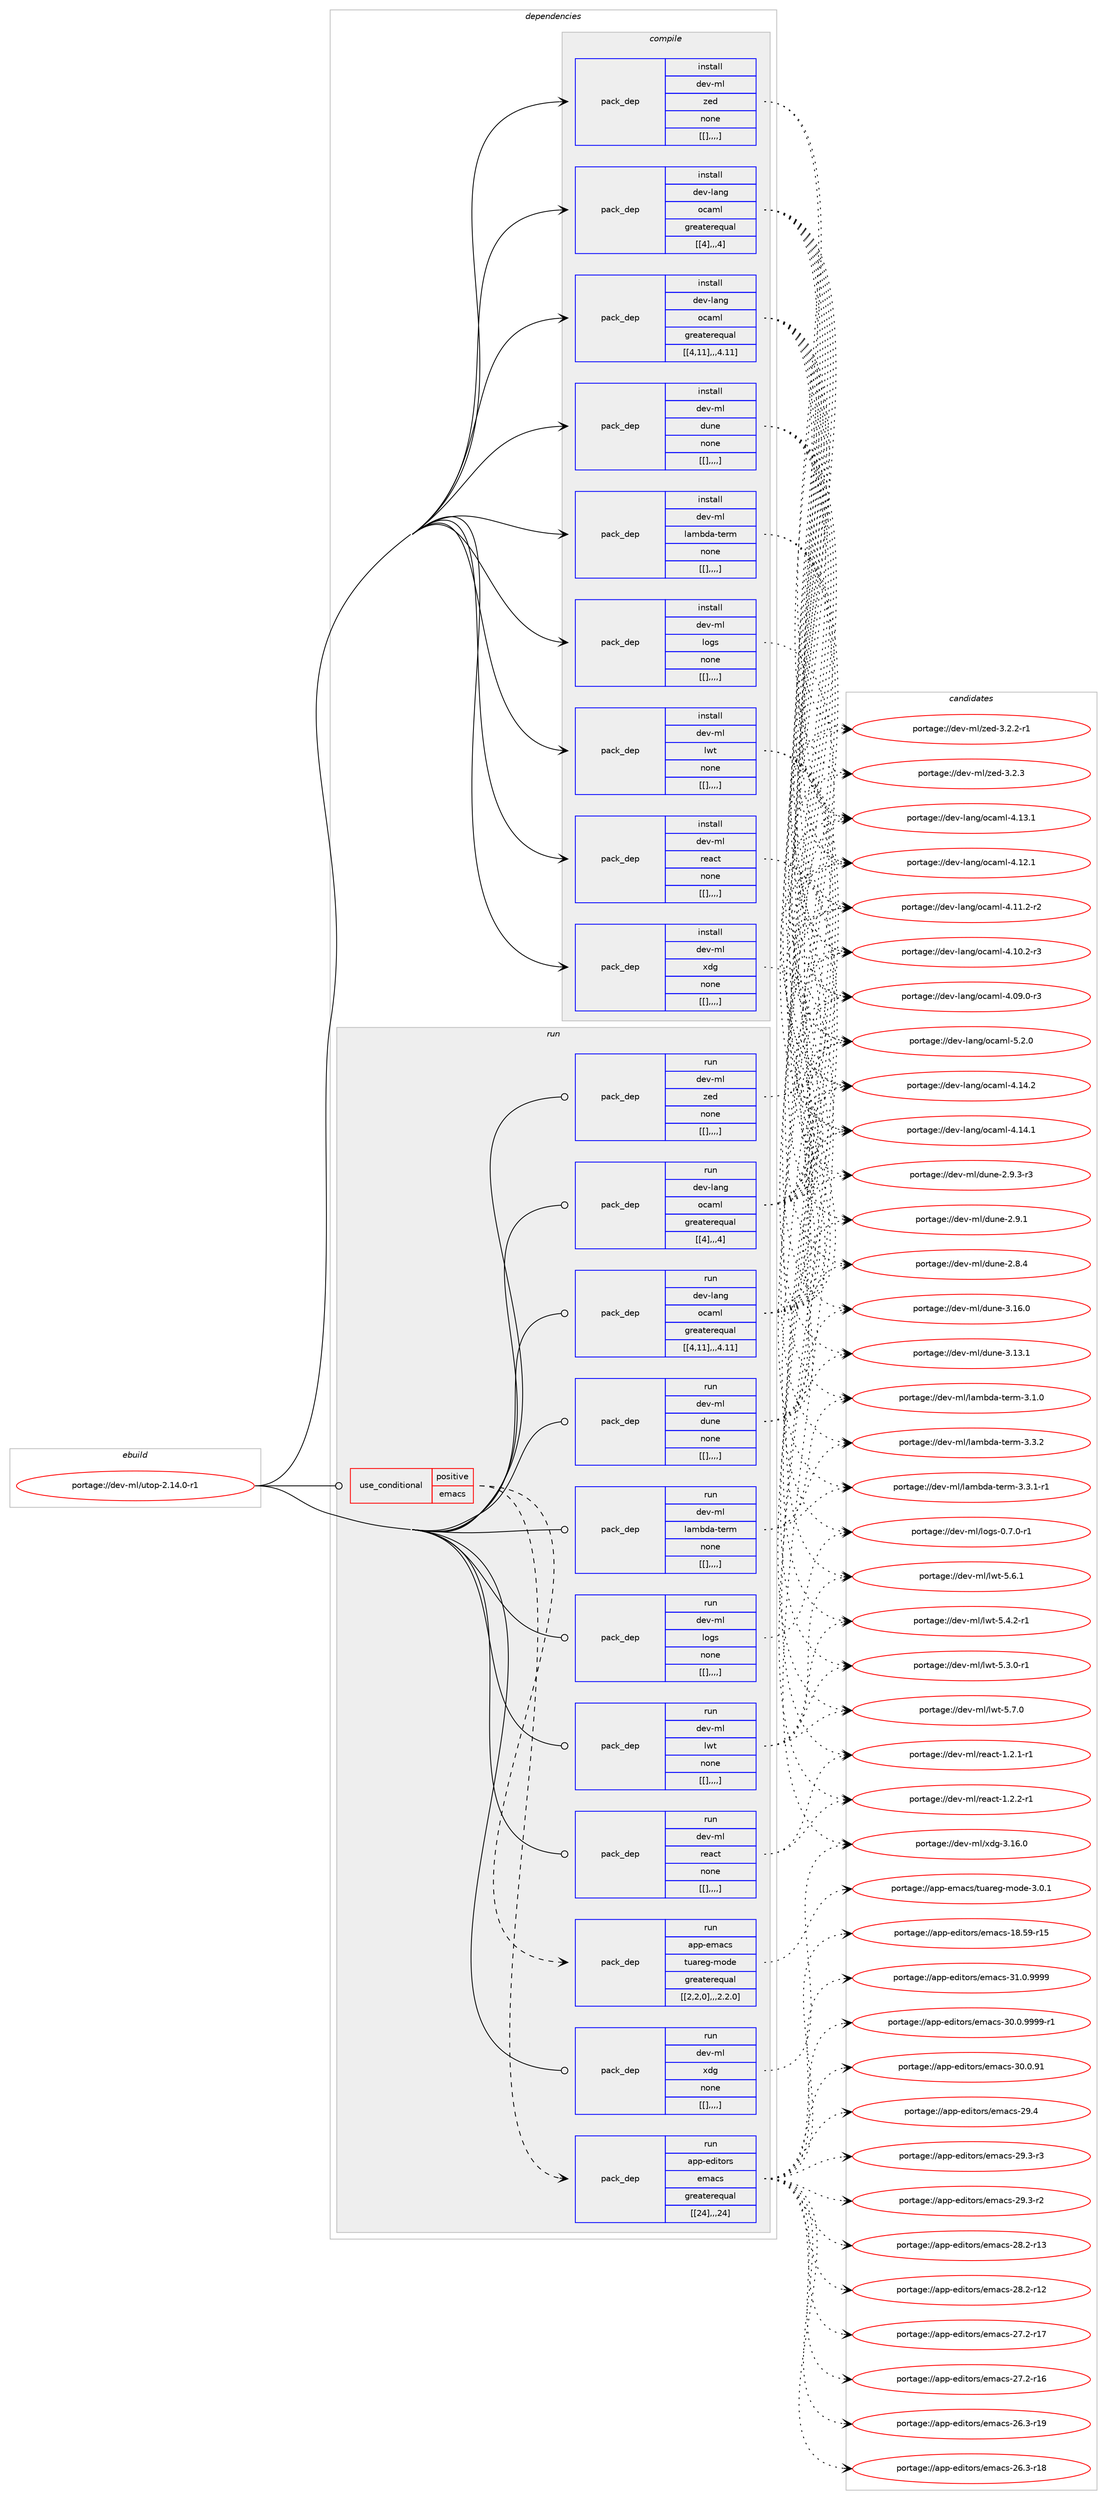 digraph prolog {

# *************
# Graph options
# *************

newrank=true;
concentrate=true;
compound=true;
graph [rankdir=LR,fontname=Helvetica,fontsize=10,ranksep=1.5];#, ranksep=2.5, nodesep=0.2];
edge  [arrowhead=vee];
node  [fontname=Helvetica,fontsize=10];

# **********
# The ebuild
# **********

subgraph cluster_leftcol {
color=gray;
label=<<i>ebuild</i>>;
id [label="portage://dev-ml/utop-2.14.0-r1", color=red, width=4, href="../dev-ml/utop-2.14.0-r1.svg"];
}

# ****************
# The dependencies
# ****************

subgraph cluster_midcol {
color=gray;
label=<<i>dependencies</i>>;
subgraph cluster_compile {
fillcolor="#eeeeee";
style=filled;
label=<<i>compile</i>>;
subgraph pack94842 {
dependency126800 [label=<<TABLE BORDER="0" CELLBORDER="1" CELLSPACING="0" CELLPADDING="4" WIDTH="220"><TR><TD ROWSPAN="6" CELLPADDING="30">pack_dep</TD></TR><TR><TD WIDTH="110">install</TD></TR><TR><TD>dev-lang</TD></TR><TR><TD>ocaml</TD></TR><TR><TD>greaterequal</TD></TR><TR><TD>[[4],,,4]</TD></TR></TABLE>>, shape=none, color=blue];
}
id:e -> dependency126800:w [weight=20,style="solid",arrowhead="vee"];
subgraph pack94843 {
dependency126801 [label=<<TABLE BORDER="0" CELLBORDER="1" CELLSPACING="0" CELLPADDING="4" WIDTH="220"><TR><TD ROWSPAN="6" CELLPADDING="30">pack_dep</TD></TR><TR><TD WIDTH="110">install</TD></TR><TR><TD>dev-lang</TD></TR><TR><TD>ocaml</TD></TR><TR><TD>greaterequal</TD></TR><TR><TD>[[4,11],,,4.11]</TD></TR></TABLE>>, shape=none, color=blue];
}
id:e -> dependency126801:w [weight=20,style="solid",arrowhead="vee"];
subgraph pack94844 {
dependency126802 [label=<<TABLE BORDER="0" CELLBORDER="1" CELLSPACING="0" CELLPADDING="4" WIDTH="220"><TR><TD ROWSPAN="6" CELLPADDING="30">pack_dep</TD></TR><TR><TD WIDTH="110">install</TD></TR><TR><TD>dev-ml</TD></TR><TR><TD>dune</TD></TR><TR><TD>none</TD></TR><TR><TD>[[],,,,]</TD></TR></TABLE>>, shape=none, color=blue];
}
id:e -> dependency126802:w [weight=20,style="solid",arrowhead="vee"];
subgraph pack94845 {
dependency126803 [label=<<TABLE BORDER="0" CELLBORDER="1" CELLSPACING="0" CELLPADDING="4" WIDTH="220"><TR><TD ROWSPAN="6" CELLPADDING="30">pack_dep</TD></TR><TR><TD WIDTH="110">install</TD></TR><TR><TD>dev-ml</TD></TR><TR><TD>lambda-term</TD></TR><TR><TD>none</TD></TR><TR><TD>[[],,,,]</TD></TR></TABLE>>, shape=none, color=blue];
}
id:e -> dependency126803:w [weight=20,style="solid",arrowhead="vee"];
subgraph pack94846 {
dependency126804 [label=<<TABLE BORDER="0" CELLBORDER="1" CELLSPACING="0" CELLPADDING="4" WIDTH="220"><TR><TD ROWSPAN="6" CELLPADDING="30">pack_dep</TD></TR><TR><TD WIDTH="110">install</TD></TR><TR><TD>dev-ml</TD></TR><TR><TD>logs</TD></TR><TR><TD>none</TD></TR><TR><TD>[[],,,,]</TD></TR></TABLE>>, shape=none, color=blue];
}
id:e -> dependency126804:w [weight=20,style="solid",arrowhead="vee"];
subgraph pack94847 {
dependency126805 [label=<<TABLE BORDER="0" CELLBORDER="1" CELLSPACING="0" CELLPADDING="4" WIDTH="220"><TR><TD ROWSPAN="6" CELLPADDING="30">pack_dep</TD></TR><TR><TD WIDTH="110">install</TD></TR><TR><TD>dev-ml</TD></TR><TR><TD>lwt</TD></TR><TR><TD>none</TD></TR><TR><TD>[[],,,,]</TD></TR></TABLE>>, shape=none, color=blue];
}
id:e -> dependency126805:w [weight=20,style="solid",arrowhead="vee"];
subgraph pack94848 {
dependency126806 [label=<<TABLE BORDER="0" CELLBORDER="1" CELLSPACING="0" CELLPADDING="4" WIDTH="220"><TR><TD ROWSPAN="6" CELLPADDING="30">pack_dep</TD></TR><TR><TD WIDTH="110">install</TD></TR><TR><TD>dev-ml</TD></TR><TR><TD>react</TD></TR><TR><TD>none</TD></TR><TR><TD>[[],,,,]</TD></TR></TABLE>>, shape=none, color=blue];
}
id:e -> dependency126806:w [weight=20,style="solid",arrowhead="vee"];
subgraph pack94849 {
dependency126807 [label=<<TABLE BORDER="0" CELLBORDER="1" CELLSPACING="0" CELLPADDING="4" WIDTH="220"><TR><TD ROWSPAN="6" CELLPADDING="30">pack_dep</TD></TR><TR><TD WIDTH="110">install</TD></TR><TR><TD>dev-ml</TD></TR><TR><TD>xdg</TD></TR><TR><TD>none</TD></TR><TR><TD>[[],,,,]</TD></TR></TABLE>>, shape=none, color=blue];
}
id:e -> dependency126807:w [weight=20,style="solid",arrowhead="vee"];
subgraph pack94850 {
dependency126808 [label=<<TABLE BORDER="0" CELLBORDER="1" CELLSPACING="0" CELLPADDING="4" WIDTH="220"><TR><TD ROWSPAN="6" CELLPADDING="30">pack_dep</TD></TR><TR><TD WIDTH="110">install</TD></TR><TR><TD>dev-ml</TD></TR><TR><TD>zed</TD></TR><TR><TD>none</TD></TR><TR><TD>[[],,,,]</TD></TR></TABLE>>, shape=none, color=blue];
}
id:e -> dependency126808:w [weight=20,style="solid",arrowhead="vee"];
}
subgraph cluster_compileandrun {
fillcolor="#eeeeee";
style=filled;
label=<<i>compile and run</i>>;
}
subgraph cluster_run {
fillcolor="#eeeeee";
style=filled;
label=<<i>run</i>>;
subgraph cond30792 {
dependency126809 [label=<<TABLE BORDER="0" CELLBORDER="1" CELLSPACING="0" CELLPADDING="4"><TR><TD ROWSPAN="3" CELLPADDING="10">use_conditional</TD></TR><TR><TD>positive</TD></TR><TR><TD>emacs</TD></TR></TABLE>>, shape=none, color=red];
subgraph pack94851 {
dependency126810 [label=<<TABLE BORDER="0" CELLBORDER="1" CELLSPACING="0" CELLPADDING="4" WIDTH="220"><TR><TD ROWSPAN="6" CELLPADDING="30">pack_dep</TD></TR><TR><TD WIDTH="110">run</TD></TR><TR><TD>app-editors</TD></TR><TR><TD>emacs</TD></TR><TR><TD>greaterequal</TD></TR><TR><TD>[[24],,,24]</TD></TR></TABLE>>, shape=none, color=blue];
}
dependency126809:e -> dependency126810:w [weight=20,style="dashed",arrowhead="vee"];
subgraph pack94852 {
dependency126811 [label=<<TABLE BORDER="0" CELLBORDER="1" CELLSPACING="0" CELLPADDING="4" WIDTH="220"><TR><TD ROWSPAN="6" CELLPADDING="30">pack_dep</TD></TR><TR><TD WIDTH="110">run</TD></TR><TR><TD>app-emacs</TD></TR><TR><TD>tuareg-mode</TD></TR><TR><TD>greaterequal</TD></TR><TR><TD>[[2,2,0],,,2.2.0]</TD></TR></TABLE>>, shape=none, color=blue];
}
dependency126809:e -> dependency126811:w [weight=20,style="dashed",arrowhead="vee"];
}
id:e -> dependency126809:w [weight=20,style="solid",arrowhead="odot"];
subgraph pack94853 {
dependency126812 [label=<<TABLE BORDER="0" CELLBORDER="1" CELLSPACING="0" CELLPADDING="4" WIDTH="220"><TR><TD ROWSPAN="6" CELLPADDING="30">pack_dep</TD></TR><TR><TD WIDTH="110">run</TD></TR><TR><TD>dev-lang</TD></TR><TR><TD>ocaml</TD></TR><TR><TD>greaterequal</TD></TR><TR><TD>[[4],,,4]</TD></TR></TABLE>>, shape=none, color=blue];
}
id:e -> dependency126812:w [weight=20,style="solid",arrowhead="odot"];
subgraph pack94854 {
dependency126813 [label=<<TABLE BORDER="0" CELLBORDER="1" CELLSPACING="0" CELLPADDING="4" WIDTH="220"><TR><TD ROWSPAN="6" CELLPADDING="30">pack_dep</TD></TR><TR><TD WIDTH="110">run</TD></TR><TR><TD>dev-lang</TD></TR><TR><TD>ocaml</TD></TR><TR><TD>greaterequal</TD></TR><TR><TD>[[4,11],,,4.11]</TD></TR></TABLE>>, shape=none, color=blue];
}
id:e -> dependency126813:w [weight=20,style="solid",arrowhead="odot"];
subgraph pack94855 {
dependency126814 [label=<<TABLE BORDER="0" CELLBORDER="1" CELLSPACING="0" CELLPADDING="4" WIDTH="220"><TR><TD ROWSPAN="6" CELLPADDING="30">pack_dep</TD></TR><TR><TD WIDTH="110">run</TD></TR><TR><TD>dev-ml</TD></TR><TR><TD>dune</TD></TR><TR><TD>none</TD></TR><TR><TD>[[],,,,]</TD></TR></TABLE>>, shape=none, color=blue];
}
id:e -> dependency126814:w [weight=20,style="solid",arrowhead="odot"];
subgraph pack94856 {
dependency126815 [label=<<TABLE BORDER="0" CELLBORDER="1" CELLSPACING="0" CELLPADDING="4" WIDTH="220"><TR><TD ROWSPAN="6" CELLPADDING="30">pack_dep</TD></TR><TR><TD WIDTH="110">run</TD></TR><TR><TD>dev-ml</TD></TR><TR><TD>lambda-term</TD></TR><TR><TD>none</TD></TR><TR><TD>[[],,,,]</TD></TR></TABLE>>, shape=none, color=blue];
}
id:e -> dependency126815:w [weight=20,style="solid",arrowhead="odot"];
subgraph pack94857 {
dependency126816 [label=<<TABLE BORDER="0" CELLBORDER="1" CELLSPACING="0" CELLPADDING="4" WIDTH="220"><TR><TD ROWSPAN="6" CELLPADDING="30">pack_dep</TD></TR><TR><TD WIDTH="110">run</TD></TR><TR><TD>dev-ml</TD></TR><TR><TD>logs</TD></TR><TR><TD>none</TD></TR><TR><TD>[[],,,,]</TD></TR></TABLE>>, shape=none, color=blue];
}
id:e -> dependency126816:w [weight=20,style="solid",arrowhead="odot"];
subgraph pack94858 {
dependency126817 [label=<<TABLE BORDER="0" CELLBORDER="1" CELLSPACING="0" CELLPADDING="4" WIDTH="220"><TR><TD ROWSPAN="6" CELLPADDING="30">pack_dep</TD></TR><TR><TD WIDTH="110">run</TD></TR><TR><TD>dev-ml</TD></TR><TR><TD>lwt</TD></TR><TR><TD>none</TD></TR><TR><TD>[[],,,,]</TD></TR></TABLE>>, shape=none, color=blue];
}
id:e -> dependency126817:w [weight=20,style="solid",arrowhead="odot"];
subgraph pack94859 {
dependency126818 [label=<<TABLE BORDER="0" CELLBORDER="1" CELLSPACING="0" CELLPADDING="4" WIDTH="220"><TR><TD ROWSPAN="6" CELLPADDING="30">pack_dep</TD></TR><TR><TD WIDTH="110">run</TD></TR><TR><TD>dev-ml</TD></TR><TR><TD>react</TD></TR><TR><TD>none</TD></TR><TR><TD>[[],,,,]</TD></TR></TABLE>>, shape=none, color=blue];
}
id:e -> dependency126818:w [weight=20,style="solid",arrowhead="odot"];
subgraph pack94860 {
dependency126819 [label=<<TABLE BORDER="0" CELLBORDER="1" CELLSPACING="0" CELLPADDING="4" WIDTH="220"><TR><TD ROWSPAN="6" CELLPADDING="30">pack_dep</TD></TR><TR><TD WIDTH="110">run</TD></TR><TR><TD>dev-ml</TD></TR><TR><TD>xdg</TD></TR><TR><TD>none</TD></TR><TR><TD>[[],,,,]</TD></TR></TABLE>>, shape=none, color=blue];
}
id:e -> dependency126819:w [weight=20,style="solid",arrowhead="odot"];
subgraph pack94861 {
dependency126820 [label=<<TABLE BORDER="0" CELLBORDER="1" CELLSPACING="0" CELLPADDING="4" WIDTH="220"><TR><TD ROWSPAN="6" CELLPADDING="30">pack_dep</TD></TR><TR><TD WIDTH="110">run</TD></TR><TR><TD>dev-ml</TD></TR><TR><TD>zed</TD></TR><TR><TD>none</TD></TR><TR><TD>[[],,,,]</TD></TR></TABLE>>, shape=none, color=blue];
}
id:e -> dependency126820:w [weight=20,style="solid",arrowhead="odot"];
}
}

# **************
# The candidates
# **************

subgraph cluster_choices {
rank=same;
color=gray;
label=<<i>candidates</i>>;

subgraph choice94842 {
color=black;
nodesep=1;
choice1001011184510897110103471119997109108455346504648 [label="portage://dev-lang/ocaml-5.2.0", color=red, width=4,href="../dev-lang/ocaml-5.2.0.svg"];
choice100101118451089711010347111999710910845524649524650 [label="portage://dev-lang/ocaml-4.14.2", color=red, width=4,href="../dev-lang/ocaml-4.14.2.svg"];
choice100101118451089711010347111999710910845524649524649 [label="portage://dev-lang/ocaml-4.14.1", color=red, width=4,href="../dev-lang/ocaml-4.14.1.svg"];
choice100101118451089711010347111999710910845524649514649 [label="portage://dev-lang/ocaml-4.13.1", color=red, width=4,href="../dev-lang/ocaml-4.13.1.svg"];
choice100101118451089711010347111999710910845524649504649 [label="portage://dev-lang/ocaml-4.12.1", color=red, width=4,href="../dev-lang/ocaml-4.12.1.svg"];
choice1001011184510897110103471119997109108455246494946504511450 [label="portage://dev-lang/ocaml-4.11.2-r2", color=red, width=4,href="../dev-lang/ocaml-4.11.2-r2.svg"];
choice1001011184510897110103471119997109108455246494846504511451 [label="portage://dev-lang/ocaml-4.10.2-r3", color=red, width=4,href="../dev-lang/ocaml-4.10.2-r3.svg"];
choice1001011184510897110103471119997109108455246485746484511451 [label="portage://dev-lang/ocaml-4.09.0-r3", color=red, width=4,href="../dev-lang/ocaml-4.09.0-r3.svg"];
dependency126800:e -> choice1001011184510897110103471119997109108455346504648:w [style=dotted,weight="100"];
dependency126800:e -> choice100101118451089711010347111999710910845524649524650:w [style=dotted,weight="100"];
dependency126800:e -> choice100101118451089711010347111999710910845524649524649:w [style=dotted,weight="100"];
dependency126800:e -> choice100101118451089711010347111999710910845524649514649:w [style=dotted,weight="100"];
dependency126800:e -> choice100101118451089711010347111999710910845524649504649:w [style=dotted,weight="100"];
dependency126800:e -> choice1001011184510897110103471119997109108455246494946504511450:w [style=dotted,weight="100"];
dependency126800:e -> choice1001011184510897110103471119997109108455246494846504511451:w [style=dotted,weight="100"];
dependency126800:e -> choice1001011184510897110103471119997109108455246485746484511451:w [style=dotted,weight="100"];
}
subgraph choice94843 {
color=black;
nodesep=1;
choice1001011184510897110103471119997109108455346504648 [label="portage://dev-lang/ocaml-5.2.0", color=red, width=4,href="../dev-lang/ocaml-5.2.0.svg"];
choice100101118451089711010347111999710910845524649524650 [label="portage://dev-lang/ocaml-4.14.2", color=red, width=4,href="../dev-lang/ocaml-4.14.2.svg"];
choice100101118451089711010347111999710910845524649524649 [label="portage://dev-lang/ocaml-4.14.1", color=red, width=4,href="../dev-lang/ocaml-4.14.1.svg"];
choice100101118451089711010347111999710910845524649514649 [label="portage://dev-lang/ocaml-4.13.1", color=red, width=4,href="../dev-lang/ocaml-4.13.1.svg"];
choice100101118451089711010347111999710910845524649504649 [label="portage://dev-lang/ocaml-4.12.1", color=red, width=4,href="../dev-lang/ocaml-4.12.1.svg"];
choice1001011184510897110103471119997109108455246494946504511450 [label="portage://dev-lang/ocaml-4.11.2-r2", color=red, width=4,href="../dev-lang/ocaml-4.11.2-r2.svg"];
choice1001011184510897110103471119997109108455246494846504511451 [label="portage://dev-lang/ocaml-4.10.2-r3", color=red, width=4,href="../dev-lang/ocaml-4.10.2-r3.svg"];
choice1001011184510897110103471119997109108455246485746484511451 [label="portage://dev-lang/ocaml-4.09.0-r3", color=red, width=4,href="../dev-lang/ocaml-4.09.0-r3.svg"];
dependency126801:e -> choice1001011184510897110103471119997109108455346504648:w [style=dotted,weight="100"];
dependency126801:e -> choice100101118451089711010347111999710910845524649524650:w [style=dotted,weight="100"];
dependency126801:e -> choice100101118451089711010347111999710910845524649524649:w [style=dotted,weight="100"];
dependency126801:e -> choice100101118451089711010347111999710910845524649514649:w [style=dotted,weight="100"];
dependency126801:e -> choice100101118451089711010347111999710910845524649504649:w [style=dotted,weight="100"];
dependency126801:e -> choice1001011184510897110103471119997109108455246494946504511450:w [style=dotted,weight="100"];
dependency126801:e -> choice1001011184510897110103471119997109108455246494846504511451:w [style=dotted,weight="100"];
dependency126801:e -> choice1001011184510897110103471119997109108455246485746484511451:w [style=dotted,weight="100"];
}
subgraph choice94844 {
color=black;
nodesep=1;
choice100101118451091084710011711010145514649544648 [label="portage://dev-ml/dune-3.16.0", color=red, width=4,href="../dev-ml/dune-3.16.0.svg"];
choice100101118451091084710011711010145514649514649 [label="portage://dev-ml/dune-3.13.1", color=red, width=4,href="../dev-ml/dune-3.13.1.svg"];
choice10010111845109108471001171101014550465746514511451 [label="portage://dev-ml/dune-2.9.3-r3", color=red, width=4,href="../dev-ml/dune-2.9.3-r3.svg"];
choice1001011184510910847100117110101455046574649 [label="portage://dev-ml/dune-2.9.1", color=red, width=4,href="../dev-ml/dune-2.9.1.svg"];
choice1001011184510910847100117110101455046564652 [label="portage://dev-ml/dune-2.8.4", color=red, width=4,href="../dev-ml/dune-2.8.4.svg"];
dependency126802:e -> choice100101118451091084710011711010145514649544648:w [style=dotted,weight="100"];
dependency126802:e -> choice100101118451091084710011711010145514649514649:w [style=dotted,weight="100"];
dependency126802:e -> choice10010111845109108471001171101014550465746514511451:w [style=dotted,weight="100"];
dependency126802:e -> choice1001011184510910847100117110101455046574649:w [style=dotted,weight="100"];
dependency126802:e -> choice1001011184510910847100117110101455046564652:w [style=dotted,weight="100"];
}
subgraph choice94845 {
color=black;
nodesep=1;
choice100101118451091084710897109981009745116101114109455146514650 [label="portage://dev-ml/lambda-term-3.3.2", color=red, width=4,href="../dev-ml/lambda-term-3.3.2.svg"];
choice1001011184510910847108971099810097451161011141094551465146494511449 [label="portage://dev-ml/lambda-term-3.3.1-r1", color=red, width=4,href="../dev-ml/lambda-term-3.3.1-r1.svg"];
choice100101118451091084710897109981009745116101114109455146494648 [label="portage://dev-ml/lambda-term-3.1.0", color=red, width=4,href="../dev-ml/lambda-term-3.1.0.svg"];
dependency126803:e -> choice100101118451091084710897109981009745116101114109455146514650:w [style=dotted,weight="100"];
dependency126803:e -> choice1001011184510910847108971099810097451161011141094551465146494511449:w [style=dotted,weight="100"];
dependency126803:e -> choice100101118451091084710897109981009745116101114109455146494648:w [style=dotted,weight="100"];
}
subgraph choice94846 {
color=black;
nodesep=1;
choice10010111845109108471081111031154548465546484511449 [label="portage://dev-ml/logs-0.7.0-r1", color=red, width=4,href="../dev-ml/logs-0.7.0-r1.svg"];
dependency126804:e -> choice10010111845109108471081111031154548465546484511449:w [style=dotted,weight="100"];
}
subgraph choice94847 {
color=black;
nodesep=1;
choice1001011184510910847108119116455346554648 [label="portage://dev-ml/lwt-5.7.0", color=red, width=4,href="../dev-ml/lwt-5.7.0.svg"];
choice1001011184510910847108119116455346544649 [label="portage://dev-ml/lwt-5.6.1", color=red, width=4,href="../dev-ml/lwt-5.6.1.svg"];
choice10010111845109108471081191164553465246504511449 [label="portage://dev-ml/lwt-5.4.2-r1", color=red, width=4,href="../dev-ml/lwt-5.4.2-r1.svg"];
choice10010111845109108471081191164553465146484511449 [label="portage://dev-ml/lwt-5.3.0-r1", color=red, width=4,href="../dev-ml/lwt-5.3.0-r1.svg"];
dependency126805:e -> choice1001011184510910847108119116455346554648:w [style=dotted,weight="100"];
dependency126805:e -> choice1001011184510910847108119116455346544649:w [style=dotted,weight="100"];
dependency126805:e -> choice10010111845109108471081191164553465246504511449:w [style=dotted,weight="100"];
dependency126805:e -> choice10010111845109108471081191164553465146484511449:w [style=dotted,weight="100"];
}
subgraph choice94848 {
color=black;
nodesep=1;
choice100101118451091084711410197991164549465046504511449 [label="portage://dev-ml/react-1.2.2-r1", color=red, width=4,href="../dev-ml/react-1.2.2-r1.svg"];
choice100101118451091084711410197991164549465046494511449 [label="portage://dev-ml/react-1.2.1-r1", color=red, width=4,href="../dev-ml/react-1.2.1-r1.svg"];
dependency126806:e -> choice100101118451091084711410197991164549465046504511449:w [style=dotted,weight="100"];
dependency126806:e -> choice100101118451091084711410197991164549465046494511449:w [style=dotted,weight="100"];
}
subgraph choice94849 {
color=black;
nodesep=1;
choice100101118451091084712010010345514649544648 [label="portage://dev-ml/xdg-3.16.0", color=red, width=4,href="../dev-ml/xdg-3.16.0.svg"];
dependency126807:e -> choice100101118451091084712010010345514649544648:w [style=dotted,weight="100"];
}
subgraph choice94850 {
color=black;
nodesep=1;
choice1001011184510910847122101100455146504651 [label="portage://dev-ml/zed-3.2.3", color=red, width=4,href="../dev-ml/zed-3.2.3.svg"];
choice10010111845109108471221011004551465046504511449 [label="portage://dev-ml/zed-3.2.2-r1", color=red, width=4,href="../dev-ml/zed-3.2.2-r1.svg"];
dependency126808:e -> choice1001011184510910847122101100455146504651:w [style=dotted,weight="100"];
dependency126808:e -> choice10010111845109108471221011004551465046504511449:w [style=dotted,weight="100"];
}
subgraph choice94851 {
color=black;
nodesep=1;
choice971121124510110010511611111411547101109979911545514946484657575757 [label="portage://app-editors/emacs-31.0.9999", color=red, width=4,href="../app-editors/emacs-31.0.9999.svg"];
choice9711211245101100105116111114115471011099799115455148464846575757574511449 [label="portage://app-editors/emacs-30.0.9999-r1", color=red, width=4,href="../app-editors/emacs-30.0.9999-r1.svg"];
choice97112112451011001051161111141154710110997991154551484648465749 [label="portage://app-editors/emacs-30.0.91", color=red, width=4,href="../app-editors/emacs-30.0.91.svg"];
choice97112112451011001051161111141154710110997991154550574652 [label="portage://app-editors/emacs-29.4", color=red, width=4,href="../app-editors/emacs-29.4.svg"];
choice971121124510110010511611111411547101109979911545505746514511451 [label="portage://app-editors/emacs-29.3-r3", color=red, width=4,href="../app-editors/emacs-29.3-r3.svg"];
choice971121124510110010511611111411547101109979911545505746514511450 [label="portage://app-editors/emacs-29.3-r2", color=red, width=4,href="../app-editors/emacs-29.3-r2.svg"];
choice97112112451011001051161111141154710110997991154550564650451144951 [label="portage://app-editors/emacs-28.2-r13", color=red, width=4,href="../app-editors/emacs-28.2-r13.svg"];
choice97112112451011001051161111141154710110997991154550564650451144950 [label="portage://app-editors/emacs-28.2-r12", color=red, width=4,href="../app-editors/emacs-28.2-r12.svg"];
choice97112112451011001051161111141154710110997991154550554650451144955 [label="portage://app-editors/emacs-27.2-r17", color=red, width=4,href="../app-editors/emacs-27.2-r17.svg"];
choice97112112451011001051161111141154710110997991154550554650451144954 [label="portage://app-editors/emacs-27.2-r16", color=red, width=4,href="../app-editors/emacs-27.2-r16.svg"];
choice97112112451011001051161111141154710110997991154550544651451144957 [label="portage://app-editors/emacs-26.3-r19", color=red, width=4,href="../app-editors/emacs-26.3-r19.svg"];
choice97112112451011001051161111141154710110997991154550544651451144956 [label="portage://app-editors/emacs-26.3-r18", color=red, width=4,href="../app-editors/emacs-26.3-r18.svg"];
choice9711211245101100105116111114115471011099799115454956465357451144953 [label="portage://app-editors/emacs-18.59-r15", color=red, width=4,href="../app-editors/emacs-18.59-r15.svg"];
dependency126810:e -> choice971121124510110010511611111411547101109979911545514946484657575757:w [style=dotted,weight="100"];
dependency126810:e -> choice9711211245101100105116111114115471011099799115455148464846575757574511449:w [style=dotted,weight="100"];
dependency126810:e -> choice97112112451011001051161111141154710110997991154551484648465749:w [style=dotted,weight="100"];
dependency126810:e -> choice97112112451011001051161111141154710110997991154550574652:w [style=dotted,weight="100"];
dependency126810:e -> choice971121124510110010511611111411547101109979911545505746514511451:w [style=dotted,weight="100"];
dependency126810:e -> choice971121124510110010511611111411547101109979911545505746514511450:w [style=dotted,weight="100"];
dependency126810:e -> choice97112112451011001051161111141154710110997991154550564650451144951:w [style=dotted,weight="100"];
dependency126810:e -> choice97112112451011001051161111141154710110997991154550564650451144950:w [style=dotted,weight="100"];
dependency126810:e -> choice97112112451011001051161111141154710110997991154550554650451144955:w [style=dotted,weight="100"];
dependency126810:e -> choice97112112451011001051161111141154710110997991154550554650451144954:w [style=dotted,weight="100"];
dependency126810:e -> choice97112112451011001051161111141154710110997991154550544651451144957:w [style=dotted,weight="100"];
dependency126810:e -> choice97112112451011001051161111141154710110997991154550544651451144956:w [style=dotted,weight="100"];
dependency126810:e -> choice9711211245101100105116111114115471011099799115454956465357451144953:w [style=dotted,weight="100"];
}
subgraph choice94852 {
color=black;
nodesep=1;
choice97112112451011099799115471161179711410110345109111100101455146484649 [label="portage://app-emacs/tuareg-mode-3.0.1", color=red, width=4,href="../app-emacs/tuareg-mode-3.0.1.svg"];
dependency126811:e -> choice97112112451011099799115471161179711410110345109111100101455146484649:w [style=dotted,weight="100"];
}
subgraph choice94853 {
color=black;
nodesep=1;
choice1001011184510897110103471119997109108455346504648 [label="portage://dev-lang/ocaml-5.2.0", color=red, width=4,href="../dev-lang/ocaml-5.2.0.svg"];
choice100101118451089711010347111999710910845524649524650 [label="portage://dev-lang/ocaml-4.14.2", color=red, width=4,href="../dev-lang/ocaml-4.14.2.svg"];
choice100101118451089711010347111999710910845524649524649 [label="portage://dev-lang/ocaml-4.14.1", color=red, width=4,href="../dev-lang/ocaml-4.14.1.svg"];
choice100101118451089711010347111999710910845524649514649 [label="portage://dev-lang/ocaml-4.13.1", color=red, width=4,href="../dev-lang/ocaml-4.13.1.svg"];
choice100101118451089711010347111999710910845524649504649 [label="portage://dev-lang/ocaml-4.12.1", color=red, width=4,href="../dev-lang/ocaml-4.12.1.svg"];
choice1001011184510897110103471119997109108455246494946504511450 [label="portage://dev-lang/ocaml-4.11.2-r2", color=red, width=4,href="../dev-lang/ocaml-4.11.2-r2.svg"];
choice1001011184510897110103471119997109108455246494846504511451 [label="portage://dev-lang/ocaml-4.10.2-r3", color=red, width=4,href="../dev-lang/ocaml-4.10.2-r3.svg"];
choice1001011184510897110103471119997109108455246485746484511451 [label="portage://dev-lang/ocaml-4.09.0-r3", color=red, width=4,href="../dev-lang/ocaml-4.09.0-r3.svg"];
dependency126812:e -> choice1001011184510897110103471119997109108455346504648:w [style=dotted,weight="100"];
dependency126812:e -> choice100101118451089711010347111999710910845524649524650:w [style=dotted,weight="100"];
dependency126812:e -> choice100101118451089711010347111999710910845524649524649:w [style=dotted,weight="100"];
dependency126812:e -> choice100101118451089711010347111999710910845524649514649:w [style=dotted,weight="100"];
dependency126812:e -> choice100101118451089711010347111999710910845524649504649:w [style=dotted,weight="100"];
dependency126812:e -> choice1001011184510897110103471119997109108455246494946504511450:w [style=dotted,weight="100"];
dependency126812:e -> choice1001011184510897110103471119997109108455246494846504511451:w [style=dotted,weight="100"];
dependency126812:e -> choice1001011184510897110103471119997109108455246485746484511451:w [style=dotted,weight="100"];
}
subgraph choice94854 {
color=black;
nodesep=1;
choice1001011184510897110103471119997109108455346504648 [label="portage://dev-lang/ocaml-5.2.0", color=red, width=4,href="../dev-lang/ocaml-5.2.0.svg"];
choice100101118451089711010347111999710910845524649524650 [label="portage://dev-lang/ocaml-4.14.2", color=red, width=4,href="../dev-lang/ocaml-4.14.2.svg"];
choice100101118451089711010347111999710910845524649524649 [label="portage://dev-lang/ocaml-4.14.1", color=red, width=4,href="../dev-lang/ocaml-4.14.1.svg"];
choice100101118451089711010347111999710910845524649514649 [label="portage://dev-lang/ocaml-4.13.1", color=red, width=4,href="../dev-lang/ocaml-4.13.1.svg"];
choice100101118451089711010347111999710910845524649504649 [label="portage://dev-lang/ocaml-4.12.1", color=red, width=4,href="../dev-lang/ocaml-4.12.1.svg"];
choice1001011184510897110103471119997109108455246494946504511450 [label="portage://dev-lang/ocaml-4.11.2-r2", color=red, width=4,href="../dev-lang/ocaml-4.11.2-r2.svg"];
choice1001011184510897110103471119997109108455246494846504511451 [label="portage://dev-lang/ocaml-4.10.2-r3", color=red, width=4,href="../dev-lang/ocaml-4.10.2-r3.svg"];
choice1001011184510897110103471119997109108455246485746484511451 [label="portage://dev-lang/ocaml-4.09.0-r3", color=red, width=4,href="../dev-lang/ocaml-4.09.0-r3.svg"];
dependency126813:e -> choice1001011184510897110103471119997109108455346504648:w [style=dotted,weight="100"];
dependency126813:e -> choice100101118451089711010347111999710910845524649524650:w [style=dotted,weight="100"];
dependency126813:e -> choice100101118451089711010347111999710910845524649524649:w [style=dotted,weight="100"];
dependency126813:e -> choice100101118451089711010347111999710910845524649514649:w [style=dotted,weight="100"];
dependency126813:e -> choice100101118451089711010347111999710910845524649504649:w [style=dotted,weight="100"];
dependency126813:e -> choice1001011184510897110103471119997109108455246494946504511450:w [style=dotted,weight="100"];
dependency126813:e -> choice1001011184510897110103471119997109108455246494846504511451:w [style=dotted,weight="100"];
dependency126813:e -> choice1001011184510897110103471119997109108455246485746484511451:w [style=dotted,weight="100"];
}
subgraph choice94855 {
color=black;
nodesep=1;
choice100101118451091084710011711010145514649544648 [label="portage://dev-ml/dune-3.16.0", color=red, width=4,href="../dev-ml/dune-3.16.0.svg"];
choice100101118451091084710011711010145514649514649 [label="portage://dev-ml/dune-3.13.1", color=red, width=4,href="../dev-ml/dune-3.13.1.svg"];
choice10010111845109108471001171101014550465746514511451 [label="portage://dev-ml/dune-2.9.3-r3", color=red, width=4,href="../dev-ml/dune-2.9.3-r3.svg"];
choice1001011184510910847100117110101455046574649 [label="portage://dev-ml/dune-2.9.1", color=red, width=4,href="../dev-ml/dune-2.9.1.svg"];
choice1001011184510910847100117110101455046564652 [label="portage://dev-ml/dune-2.8.4", color=red, width=4,href="../dev-ml/dune-2.8.4.svg"];
dependency126814:e -> choice100101118451091084710011711010145514649544648:w [style=dotted,weight="100"];
dependency126814:e -> choice100101118451091084710011711010145514649514649:w [style=dotted,weight="100"];
dependency126814:e -> choice10010111845109108471001171101014550465746514511451:w [style=dotted,weight="100"];
dependency126814:e -> choice1001011184510910847100117110101455046574649:w [style=dotted,weight="100"];
dependency126814:e -> choice1001011184510910847100117110101455046564652:w [style=dotted,weight="100"];
}
subgraph choice94856 {
color=black;
nodesep=1;
choice100101118451091084710897109981009745116101114109455146514650 [label="portage://dev-ml/lambda-term-3.3.2", color=red, width=4,href="../dev-ml/lambda-term-3.3.2.svg"];
choice1001011184510910847108971099810097451161011141094551465146494511449 [label="portage://dev-ml/lambda-term-3.3.1-r1", color=red, width=4,href="../dev-ml/lambda-term-3.3.1-r1.svg"];
choice100101118451091084710897109981009745116101114109455146494648 [label="portage://dev-ml/lambda-term-3.1.0", color=red, width=4,href="../dev-ml/lambda-term-3.1.0.svg"];
dependency126815:e -> choice100101118451091084710897109981009745116101114109455146514650:w [style=dotted,weight="100"];
dependency126815:e -> choice1001011184510910847108971099810097451161011141094551465146494511449:w [style=dotted,weight="100"];
dependency126815:e -> choice100101118451091084710897109981009745116101114109455146494648:w [style=dotted,weight="100"];
}
subgraph choice94857 {
color=black;
nodesep=1;
choice10010111845109108471081111031154548465546484511449 [label="portage://dev-ml/logs-0.7.0-r1", color=red, width=4,href="../dev-ml/logs-0.7.0-r1.svg"];
dependency126816:e -> choice10010111845109108471081111031154548465546484511449:w [style=dotted,weight="100"];
}
subgraph choice94858 {
color=black;
nodesep=1;
choice1001011184510910847108119116455346554648 [label="portage://dev-ml/lwt-5.7.0", color=red, width=4,href="../dev-ml/lwt-5.7.0.svg"];
choice1001011184510910847108119116455346544649 [label="portage://dev-ml/lwt-5.6.1", color=red, width=4,href="../dev-ml/lwt-5.6.1.svg"];
choice10010111845109108471081191164553465246504511449 [label="portage://dev-ml/lwt-5.4.2-r1", color=red, width=4,href="../dev-ml/lwt-5.4.2-r1.svg"];
choice10010111845109108471081191164553465146484511449 [label="portage://dev-ml/lwt-5.3.0-r1", color=red, width=4,href="../dev-ml/lwt-5.3.0-r1.svg"];
dependency126817:e -> choice1001011184510910847108119116455346554648:w [style=dotted,weight="100"];
dependency126817:e -> choice1001011184510910847108119116455346544649:w [style=dotted,weight="100"];
dependency126817:e -> choice10010111845109108471081191164553465246504511449:w [style=dotted,weight="100"];
dependency126817:e -> choice10010111845109108471081191164553465146484511449:w [style=dotted,weight="100"];
}
subgraph choice94859 {
color=black;
nodesep=1;
choice100101118451091084711410197991164549465046504511449 [label="portage://dev-ml/react-1.2.2-r1", color=red, width=4,href="../dev-ml/react-1.2.2-r1.svg"];
choice100101118451091084711410197991164549465046494511449 [label="portage://dev-ml/react-1.2.1-r1", color=red, width=4,href="../dev-ml/react-1.2.1-r1.svg"];
dependency126818:e -> choice100101118451091084711410197991164549465046504511449:w [style=dotted,weight="100"];
dependency126818:e -> choice100101118451091084711410197991164549465046494511449:w [style=dotted,weight="100"];
}
subgraph choice94860 {
color=black;
nodesep=1;
choice100101118451091084712010010345514649544648 [label="portage://dev-ml/xdg-3.16.0", color=red, width=4,href="../dev-ml/xdg-3.16.0.svg"];
dependency126819:e -> choice100101118451091084712010010345514649544648:w [style=dotted,weight="100"];
}
subgraph choice94861 {
color=black;
nodesep=1;
choice1001011184510910847122101100455146504651 [label="portage://dev-ml/zed-3.2.3", color=red, width=4,href="../dev-ml/zed-3.2.3.svg"];
choice10010111845109108471221011004551465046504511449 [label="portage://dev-ml/zed-3.2.2-r1", color=red, width=4,href="../dev-ml/zed-3.2.2-r1.svg"];
dependency126820:e -> choice1001011184510910847122101100455146504651:w [style=dotted,weight="100"];
dependency126820:e -> choice10010111845109108471221011004551465046504511449:w [style=dotted,weight="100"];
}
}

}
